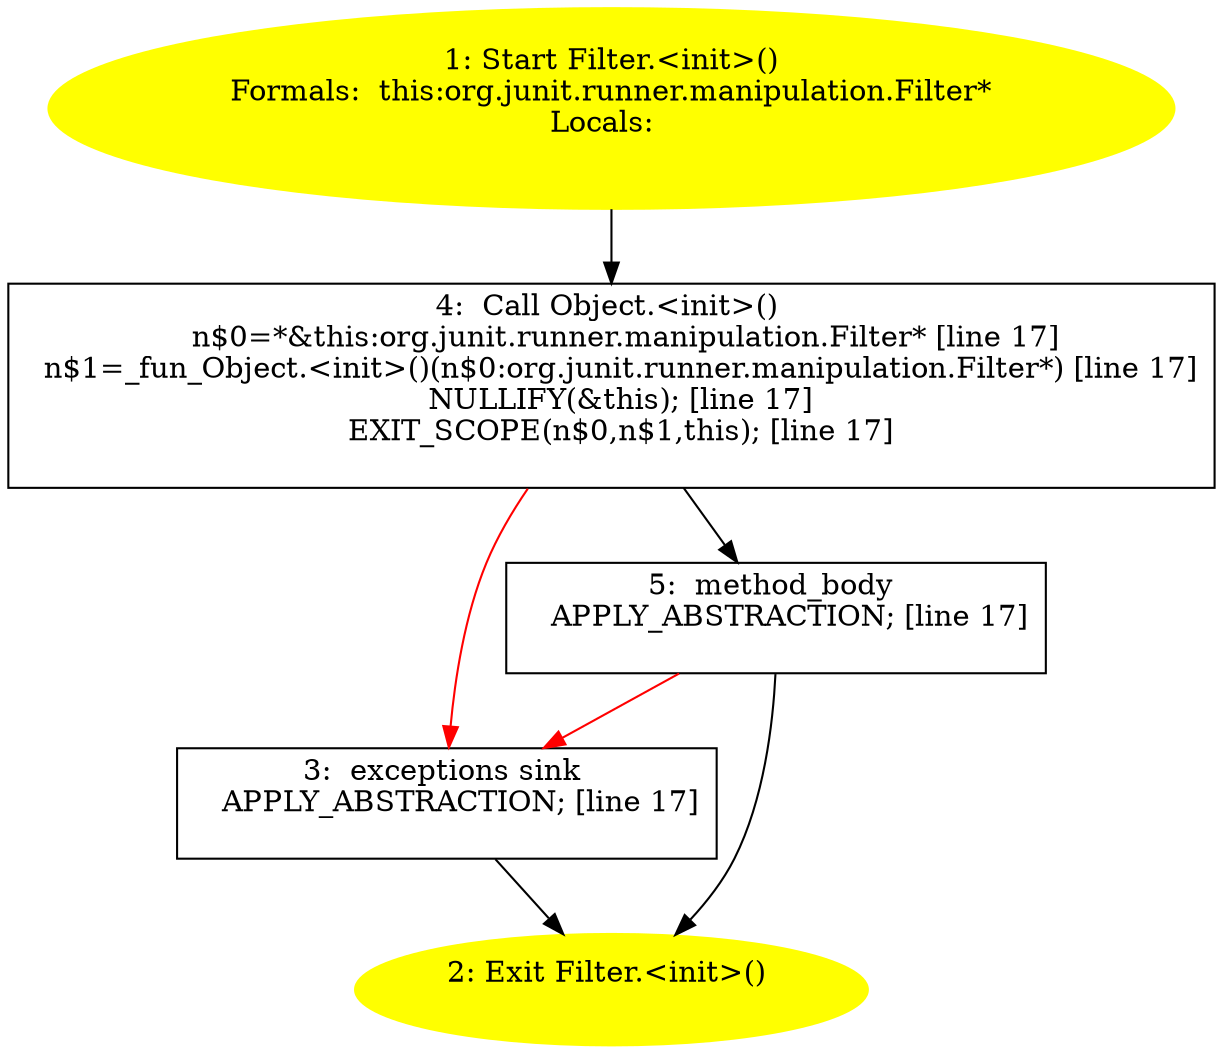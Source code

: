 /* @generated */
digraph cfg {
"org.junit.runner.manipulation.Filter.<init>().e73097d945a40cc88d671810addf7141_1" [label="1: Start Filter.<init>()\nFormals:  this:org.junit.runner.manipulation.Filter*\nLocals:  \n  " color=yellow style=filled]
	

	 "org.junit.runner.manipulation.Filter.<init>().e73097d945a40cc88d671810addf7141_1" -> "org.junit.runner.manipulation.Filter.<init>().e73097d945a40cc88d671810addf7141_4" ;
"org.junit.runner.manipulation.Filter.<init>().e73097d945a40cc88d671810addf7141_2" [label="2: Exit Filter.<init>() \n  " color=yellow style=filled]
	

"org.junit.runner.manipulation.Filter.<init>().e73097d945a40cc88d671810addf7141_3" [label="3:  exceptions sink \n   APPLY_ABSTRACTION; [line 17]\n " shape="box"]
	

	 "org.junit.runner.manipulation.Filter.<init>().e73097d945a40cc88d671810addf7141_3" -> "org.junit.runner.manipulation.Filter.<init>().e73097d945a40cc88d671810addf7141_2" ;
"org.junit.runner.manipulation.Filter.<init>().e73097d945a40cc88d671810addf7141_4" [label="4:  Call Object.<init>() \n   n$0=*&this:org.junit.runner.manipulation.Filter* [line 17]\n  n$1=_fun_Object.<init>()(n$0:org.junit.runner.manipulation.Filter*) [line 17]\n  NULLIFY(&this); [line 17]\n  EXIT_SCOPE(n$0,n$1,this); [line 17]\n " shape="box"]
	

	 "org.junit.runner.manipulation.Filter.<init>().e73097d945a40cc88d671810addf7141_4" -> "org.junit.runner.manipulation.Filter.<init>().e73097d945a40cc88d671810addf7141_5" ;
	 "org.junit.runner.manipulation.Filter.<init>().e73097d945a40cc88d671810addf7141_4" -> "org.junit.runner.manipulation.Filter.<init>().e73097d945a40cc88d671810addf7141_3" [color="red" ];
"org.junit.runner.manipulation.Filter.<init>().e73097d945a40cc88d671810addf7141_5" [label="5:  method_body \n   APPLY_ABSTRACTION; [line 17]\n " shape="box"]
	

	 "org.junit.runner.manipulation.Filter.<init>().e73097d945a40cc88d671810addf7141_5" -> "org.junit.runner.manipulation.Filter.<init>().e73097d945a40cc88d671810addf7141_2" ;
	 "org.junit.runner.manipulation.Filter.<init>().e73097d945a40cc88d671810addf7141_5" -> "org.junit.runner.manipulation.Filter.<init>().e73097d945a40cc88d671810addf7141_3" [color="red" ];
}
